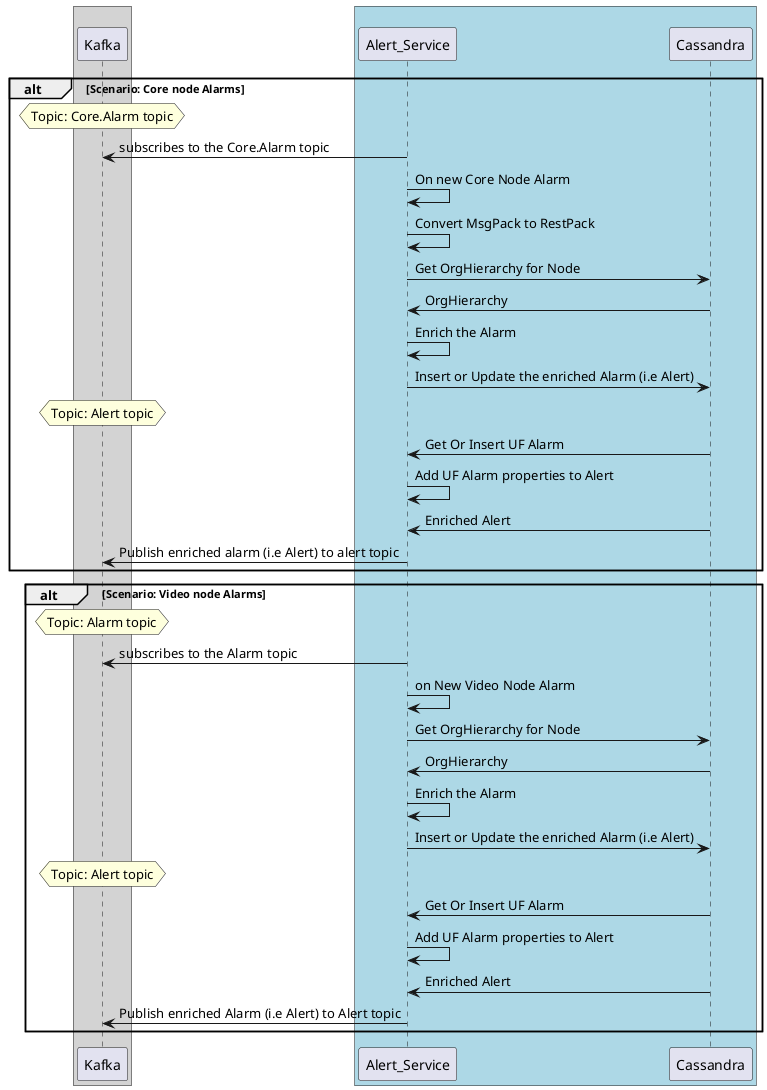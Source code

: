 @startuml
    participant Kafka
    participant Alert_Service
    participant Cassandra
    box #LightGrey
        participant Kafka
    end box
    box  #LightBlue
       participant Alert_Service
       participant Cassandra
    end box

    alt Scenario: Core node Alarms
        hnote over Kafka : Topic: Core.Alarm topic
        Kafka <- Alert_Service: subscribes to the Core.Alarm topic
        Alert_Service -> Alert_Service: On new Core Node Alarm
        Alert_Service -> Alert_Service: Convert MsgPack to RestPack
        Alert_Service -> Cassandra: Get OrgHierarchy for Node
        Cassandra -> Alert_Service: OrgHierarchy
        Alert_Service -> Alert_Service: Enrich the Alarm
        Alert_Service -> Cassandra: Insert or Update the enriched Alarm (i.e Alert)

        hnote over Kafka : Topic: Alert topic
        Alert_Service <- Cassandra: Get Or Insert UF Alarm
        Alert_Service -> Alert_Service: Add UF Alarm properties to Alert
        Cassandra -> Alert_Service: Enriched Alert
        Kafka <- Alert_Service: Publish enriched alarm (i.e Alert) to alert topic
    end

    alt Scenario: Video node Alarms
        hnote over Kafka : Topic: Alarm topic
        Kafka <- Alert_Service: subscribes to the Alarm topic
        Alert_Service -> Alert_Service: on New Video Node Alarm
        Alert_Service -> Cassandra: Get OrgHierarchy for Node
        Cassandra -> Alert_Service: OrgHierarchy
        Alert_Service -> Alert_Service: Enrich the Alarm
        Alert_Service -> Cassandra: Insert or Update the enriched Alarm (i.e Alert)
        hnote over Kafka : Topic: Alert topic
        Alert_Service <- Cassandra: Get Or Insert UF Alarm
        Alert_Service -> Alert_Service: Add UF Alarm properties to Alert
        Cassandra -> Alert_Service: Enriched Alert
        Kafka <- Alert_Service: Publish enriched Alarm (i.e Alert) to Alert topic
    end

@enduml